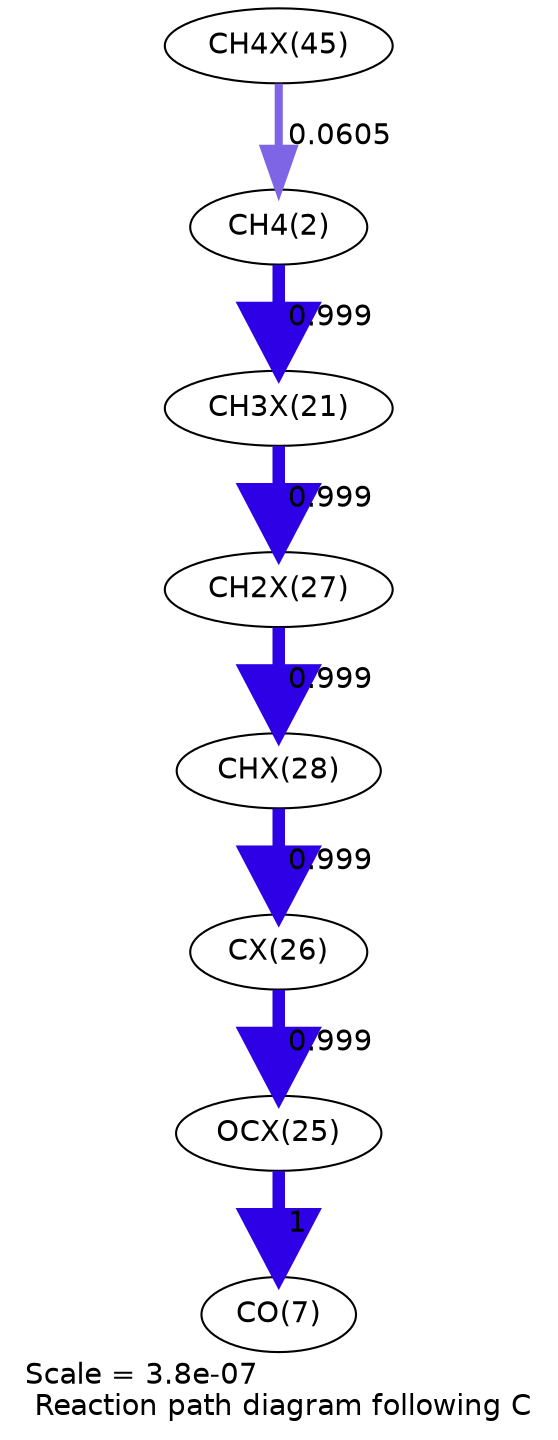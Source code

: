 digraph reaction_paths {
center=1;
s35 -> s4[fontname="Helvetica", penwidth=3.88, arrowsize=1.94, color="0.7, 0.561, 0.9"
, label=" 0.0605"];
s4 -> s27[fontname="Helvetica", penwidth=6, arrowsize=3, color="0.7, 1.5, 0.9"
, label=" 0.999"];
s27 -> s33[fontname="Helvetica", penwidth=6, arrowsize=3, color="0.7, 1.5, 0.9"
, label=" 0.999"];
s33 -> s34[fontname="Helvetica", penwidth=6, arrowsize=3, color="0.7, 1.5, 0.9"
, label=" 0.999"];
s34 -> s32[fontname="Helvetica", penwidth=6, arrowsize=3, color="0.7, 1.5, 0.9"
, label=" 0.999"];
s32 -> s31[fontname="Helvetica", penwidth=6, arrowsize=3, color="0.7, 1.5, 0.9"
, label=" 0.999"];
s31 -> s9[fontname="Helvetica", penwidth=6, arrowsize=3, color="0.7, 1.5, 0.9"
, label=" 1"];
s4 [ fontname="Helvetica", label="CH4(2)"];
s9 [ fontname="Helvetica", label="CO(7)"];
s27 [ fontname="Helvetica", label="CH3X(21)"];
s31 [ fontname="Helvetica", label="OCX(25)"];
s32 [ fontname="Helvetica", label="CX(26)"];
s33 [ fontname="Helvetica", label="CH2X(27)"];
s34 [ fontname="Helvetica", label="CHX(28)"];
s35 [ fontname="Helvetica", label="CH4X(45)"];
 label = "Scale = 3.8e-07\l Reaction path diagram following C";
 fontname = "Helvetica";
}
